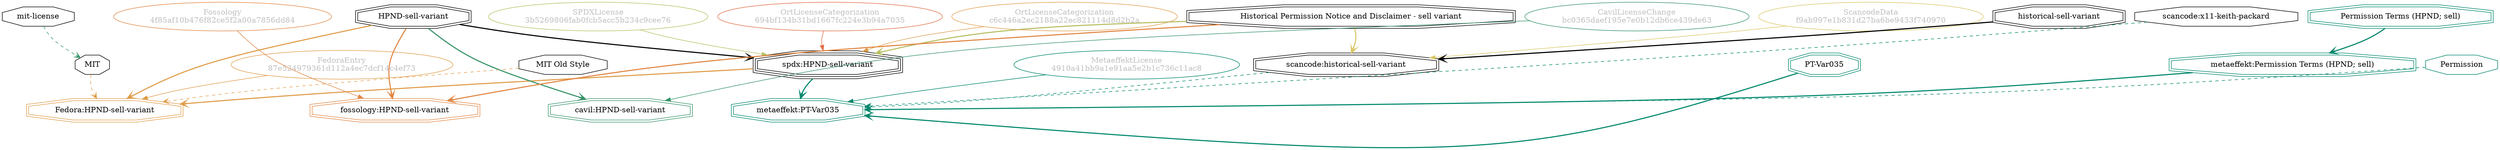 strict digraph {
    node [shape=box];
    graph [splines=curved];
    2207 [label="SPDXLicense\n3b5269806fab0fcb5acc5b234c9cee76"
         ,fontcolor=gray
         ,color="#b8bf62"
         ,fillcolor="beige;1"
         ,shape=ellipse];
    2208 [label="spdx:HPND-sell-variant"
         ,shape=tripleoctagon];
    2209 [label="HPND-sell-variant"
         ,shape=doubleoctagon];
    2210 [label="Historical Permission Notice and Disclaimer - sell variant"
         ,shape=doubleoctagon];
    2816 [label=MIT,shape=octagon];
    6773 [label="FedoraEntry\n87e524979361d112a4ec7dcf14c4ef73"
         ,fontcolor=gray
         ,color="#e09d4b"
         ,fillcolor="beige;1"
         ,shape=ellipse];
    6774 [label="Fedora:HPND-sell-variant"
         ,color="#e09d4b"
         ,shape=doubleoctagon];
    6775 [label="MIT Old Style"
         ,shape=octagon];
    17000 [label="ScancodeData\nf9ab997e1b831d27ba6be9433f740970"
          ,fontcolor=gray
          ,color="#dac767"
          ,fillcolor="beige;1"
          ,shape=ellipse];
    17001 [label="scancode:historical-sell-variant"
          ,shape=doubleoctagon];
    17002 [label="historical-sell-variant"
          ,shape=doubleoctagon];
    25484 [label="scancode:x11-keith-packard"
          ,shape=octagon];
    27821 [label="Fossology\n4f85af10b476f82ce5f2a00a7856dd84"
          ,fontcolor=gray
          ,color="#e18745"
          ,fillcolor="beige;1"
          ,shape=ellipse];
    27822 [label="fossology:HPND-sell-variant"
          ,color="#e18745"
          ,shape=doubleoctagon];
    28327 [label="mit-license"
          ,shape=octagon];
    28751 [label="OrtLicenseCategorization\n694bf134b31bd1667fc224e3b94a7035"
          ,fontcolor=gray
          ,color="#e06f45"
          ,fillcolor="beige;1"
          ,shape=ellipse];
    35516 [label="OrtLicenseCategorization\nc6c446a2ec2188a22ec821114d8d2b2a"
          ,fontcolor=gray
          ,color="#e09d4b"
          ,fillcolor="beige;1"
          ,shape=ellipse];
    36968 [label="CavilLicenseChange\nbc0365daef195e7e0b12db6ce439de63"
          ,fontcolor=gray
          ,color="#379469"
          ,fillcolor="beige;1"
          ,shape=ellipse];
    36969 [label="cavil:HPND-sell-variant"
          ,color="#379469"
          ,shape=doubleoctagon];
    43464 [label=Permission
          ,color="#00876c"
          ,shape=octagon];
    47457 [label="MetaeffektLicense\n4910a41bb9a1e91aa5e2b1c736c11ac8"
          ,fontcolor=gray
          ,color="#00876c"
          ,fillcolor="beige;1"
          ,shape=ellipse];
    47458 [label="metaeffekt:PT-Var035"
          ,color="#00876c"
          ,shape=doubleoctagon];
    47459 [label="PT-Var035"
          ,color="#00876c"
          ,shape=doubleoctagon];
    47460 [label="metaeffekt:Permission Terms (HPND; sell)"
          ,color="#00876c"
          ,shape=doubleoctagon];
    47461 [label="Permission Terms (HPND; sell)"
          ,color="#00876c"
          ,shape=doubleoctagon];
    2207 -> 2208 [weight=0.5
                 ,color="#b8bf62"];
    2208 -> 6774 [style=bold
                 ,arrowhead=vee
                 ,weight=0.7
                 ,color="#e09d4b"];
    2208 -> 47458 [style=bold
                  ,arrowhead=vee
                  ,weight=0.7
                  ,color="#00876c"];
    2209 -> 2208 [style=bold
                 ,arrowhead=vee
                 ,weight=0.7];
    2209 -> 6774 [style=bold
                 ,arrowhead=vee
                 ,weight=0.7
                 ,color="#e09d4b"];
    2209 -> 27822 [style=bold
                  ,arrowhead=vee
                  ,weight=0.7
                  ,color="#e18745"];
    2209 -> 36969 [style=bold
                  ,arrowhead=vee
                  ,weight=0.7
                  ,color="#379469"];
    2209 -> 36969 [style=bold
                  ,arrowhead=vee
                  ,weight=0.7
                  ,color="#379469"];
    2210 -> 2208 [style=bold
                 ,arrowhead=vee
                 ,weight=0.7
                 ,color="#b8bf62"];
    2210 -> 17001 [style=bold
                  ,arrowhead=vee
                  ,weight=0.7
                  ,color="#dac767"];
    2210 -> 27822 [style=bold
                  ,arrowhead=vee
                  ,weight=0.7
                  ,color="#e18745"];
    2816 -> 6774 [style=dashed
                 ,arrowhead=vee
                 ,weight=0.5
                 ,color="#e09d4b"];
    6773 -> 6774 [weight=0.5
                 ,color="#e09d4b"];
    6775 -> 6774 [style=dashed
                 ,arrowhead=vee
                 ,weight=0.5
                 ,color="#e09d4b"];
    17000 -> 17001 [weight=0.5
                   ,color="#dac767"];
    17001 -> 47458 [style=dashed
                   ,arrowhead=vee
                   ,weight=0.5
                   ,color="#00876c"];
    17002 -> 17001 [style=bold
                   ,arrowhead=vee
                   ,weight=0.7];
    25484 -> 47458 [style=dashed
                   ,arrowhead=vee
                   ,weight=0.5
                   ,color="#00876c"];
    27821 -> 27822 [weight=0.5
                   ,color="#e18745"];
    28327 -> 2816 [style=dashed
                  ,arrowhead=vee
                  ,weight=0.5
                  ,color="#379469"];
    28751 -> 2208 [weight=0.5
                  ,color="#e06f45"];
    35516 -> 2208 [weight=0.5
                  ,color="#e09d4b"];
    36968 -> 36969 [weight=0.5
                   ,color="#379469"];
    43464 -> 47458 [style=dashed
                   ,arrowhead=vee
                   ,weight=0.5
                   ,color="#00876c"];
    47457 -> 47458 [weight=0.5
                   ,color="#00876c"];
    47459 -> 47458 [style=bold
                   ,arrowhead=vee
                   ,weight=0.7
                   ,color="#00876c"];
    47460 -> 47458 [style=bold
                   ,arrowhead=vee
                   ,weight=0.7
                   ,color="#00876c"];
    47461 -> 47460 [style=bold
                   ,arrowhead=vee
                   ,weight=0.7
                   ,color="#00876c"];
}
